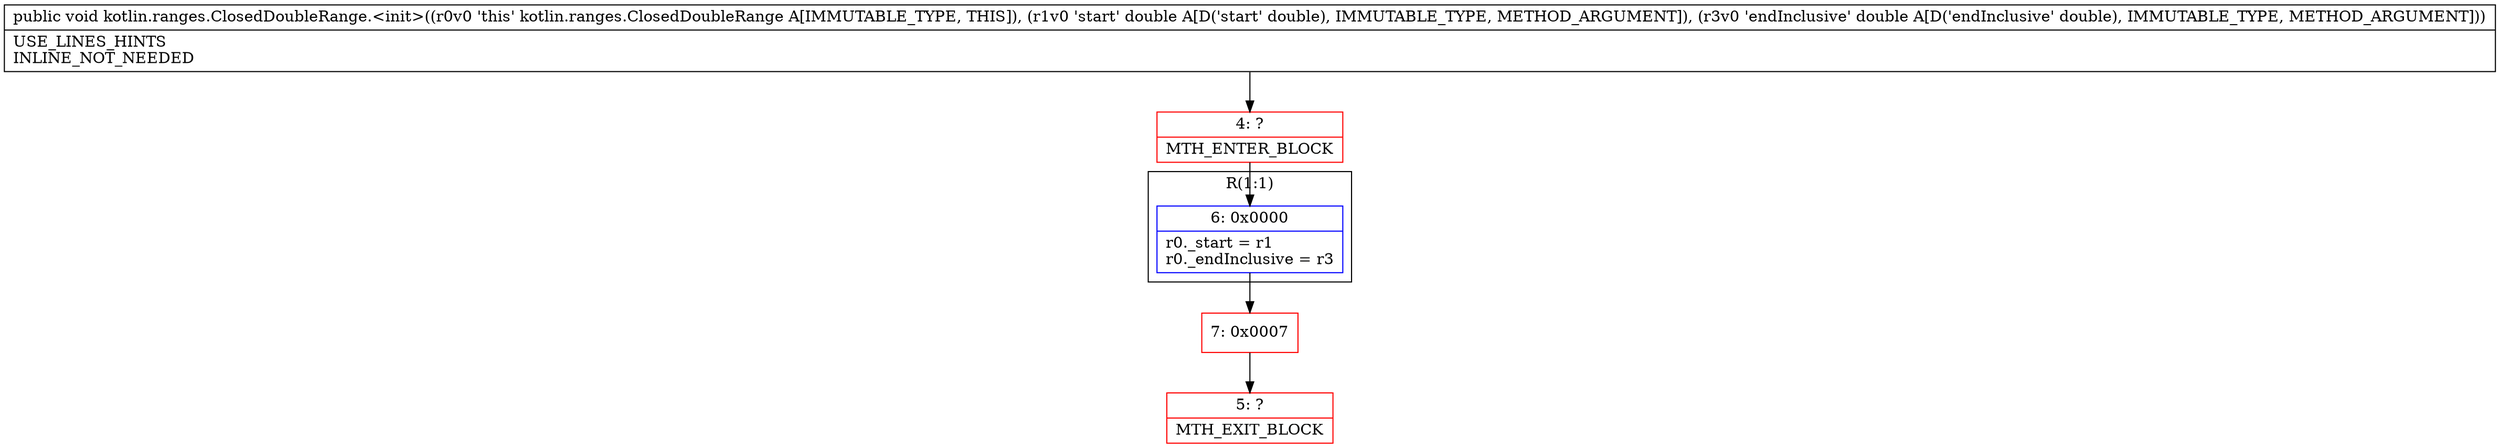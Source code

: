 digraph "CFG forkotlin.ranges.ClosedDoubleRange.\<init\>(DD)V" {
subgraph cluster_Region_883678135 {
label = "R(1:1)";
node [shape=record,color=blue];
Node_6 [shape=record,label="{6\:\ 0x0000|r0._start = r1\lr0._endInclusive = r3\l}"];
}
Node_4 [shape=record,color=red,label="{4\:\ ?|MTH_ENTER_BLOCK\l}"];
Node_7 [shape=record,color=red,label="{7\:\ 0x0007}"];
Node_5 [shape=record,color=red,label="{5\:\ ?|MTH_EXIT_BLOCK\l}"];
MethodNode[shape=record,label="{public void kotlin.ranges.ClosedDoubleRange.\<init\>((r0v0 'this' kotlin.ranges.ClosedDoubleRange A[IMMUTABLE_TYPE, THIS]), (r1v0 'start' double A[D('start' double), IMMUTABLE_TYPE, METHOD_ARGUMENT]), (r3v0 'endInclusive' double A[D('endInclusive' double), IMMUTABLE_TYPE, METHOD_ARGUMENT]))  | USE_LINES_HINTS\lINLINE_NOT_NEEDED\l}"];
MethodNode -> Node_4;Node_6 -> Node_7;
Node_4 -> Node_6;
Node_7 -> Node_5;
}

